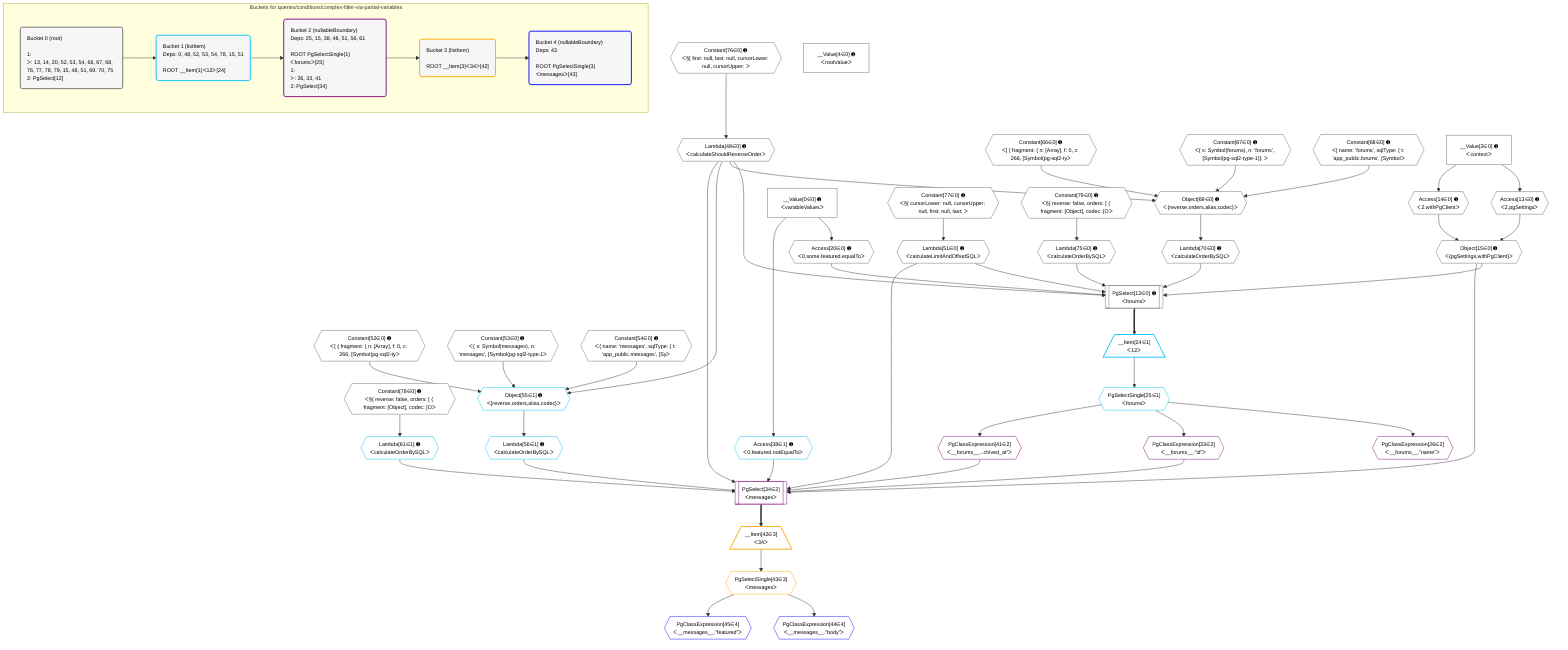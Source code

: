 %%{init: {'themeVariables': { 'fontSize': '12px'}}}%%
graph TD
    classDef path fill:#eee,stroke:#000,color:#000
    classDef plan fill:#fff,stroke-width:1px,color:#000
    classDef itemplan fill:#fff,stroke-width:2px,color:#000
    classDef unbatchedplan fill:#dff,stroke-width:1px,color:#000
    classDef sideeffectplan fill:#fcc,stroke-width:2px,color:#000
    classDef bucket fill:#f6f6f6,color:#000,stroke-width:2px,text-align:left


    %% plan dependencies
    PgSelect12[["PgSelect[12∈0] ➊<br />ᐸforumsᐳ"]]:::plan
    Object15{{"Object[15∈0] ➊<br />ᐸ{pgSettings,withPgClient}ᐳ"}}:::plan
    Access20{{"Access[20∈0] ➊<br />ᐸ0.some.featured.equalToᐳ"}}:::plan
    Lambda48{{"Lambda[48∈0] ➊<br />ᐸcalculateShouldReverseOrderᐳ"}}:::plan
    Lambda51{{"Lambda[51∈0] ➊<br />ᐸcalculateLimitAndOffsetSQLᐳ"}}:::plan
    Lambda70{{"Lambda[70∈0] ➊<br />ᐸcalculateOrderBySQLᐳ"}}:::plan
    Lambda75{{"Lambda[75∈0] ➊<br />ᐸcalculateOrderBySQLᐳ"}}:::plan
    Object15 & Access20 & Lambda48 & Lambda51 & Lambda70 & Lambda75 --> PgSelect12
    Object69{{"Object[69∈0] ➊<br />ᐸ{reverse,orders,alias,codec}ᐳ"}}:::plan
    Constant66{{"Constant[66∈0] ➊<br />ᐸ[ { fragment: { n: [Array], f: 0, c: 266, [Symbol(pg-sql2-tyᐳ"}}:::plan
    Constant67{{"Constant[67∈0] ➊<br />ᐸ{ s: Symbol(forums), n: 'forums', [Symbol(pg-sql2-type-1)]: ᐳ"}}:::plan
    Constant68{{"Constant[68∈0] ➊<br />ᐸ{ name: 'forums', sqlType: { t: 'app_public.forums', [Symbolᐳ"}}:::plan
    Lambda48 & Constant66 & Constant67 & Constant68 --> Object69
    Access13{{"Access[13∈0] ➊<br />ᐸ2.pgSettingsᐳ"}}:::plan
    Access14{{"Access[14∈0] ➊<br />ᐸ2.withPgClientᐳ"}}:::plan
    Access13 & Access14 --> Object15
    __Value2["__Value[2∈0] ➊<br />ᐸcontextᐳ"]:::plan
    __Value2 --> Access13
    __Value2 --> Access14
    __Value0["__Value[0∈0] ➊<br />ᐸvariableValuesᐳ"]:::plan
    __Value0 --> Access20
    Constant76{{"Constant[76∈0] ➊<br />ᐸ§{ first: null, last: null, cursorLower: null, cursorUpper: ᐳ"}}:::plan
    Constant76 --> Lambda48
    Constant77{{"Constant[77∈0] ➊<br />ᐸ§{ cursorLower: null, cursorUpper: null, first: null, last: ᐳ"}}:::plan
    Constant77 --> Lambda51
    Object69 --> Lambda70
    Constant79{{"Constant[79∈0] ➊<br />ᐸ§{ reverse: false, orders: [ { fragment: [Object], codec: [Oᐳ"}}:::plan
    Constant79 --> Lambda75
    __Value4["__Value[4∈0] ➊<br />ᐸrootValueᐳ"]:::plan
    Constant52{{"Constant[52∈0] ➊<br />ᐸ[ { fragment: { n: [Array], f: 0, c: 266, [Symbol(pg-sql2-tyᐳ"}}:::plan
    Constant53{{"Constant[53∈0] ➊<br />ᐸ{ s: Symbol(messages), n: 'messages', [Symbol(pg-sql2-type-1ᐳ"}}:::plan
    Constant54{{"Constant[54∈0] ➊<br />ᐸ{ name: 'messages', sqlType: { t: 'app_public.messages', [Syᐳ"}}:::plan
    Constant78{{"Constant[78∈0] ➊<br />ᐸ§{ reverse: false, orders: [ { fragment: [Object], codec: [Oᐳ"}}:::plan
    Object55{{"Object[55∈1] ➊<br />ᐸ{reverse,orders,alias,codec}ᐳ"}}:::plan
    Lambda48 & Constant52 & Constant53 & Constant54 --> Object55
    __Item24[/"__Item[24∈1]<br />ᐸ12ᐳ"\]:::itemplan
    PgSelect12 ==> __Item24
    PgSelectSingle25{{"PgSelectSingle[25∈1]<br />ᐸforumsᐳ"}}:::plan
    __Item24 --> PgSelectSingle25
    Access38{{"Access[38∈1] ➊<br />ᐸ0.featured.notEqualToᐳ"}}:::plan
    __Value0 --> Access38
    Lambda56{{"Lambda[56∈1] ➊<br />ᐸcalculateOrderBySQLᐳ"}}:::plan
    Object55 --> Lambda56
    Lambda61{{"Lambda[61∈1] ➊<br />ᐸcalculateOrderBySQLᐳ"}}:::plan
    Constant78 --> Lambda61
    PgSelect34[["PgSelect[34∈2]<br />ᐸmessagesᐳ"]]:::plan
    PgClassExpression33{{"PgClassExpression[33∈2]<br />ᐸ__forums__.”id”ᐳ"}}:::plan
    PgClassExpression41{{"PgClassExpression[41∈2]<br />ᐸ__forums__...chived_at”ᐳ"}}:::plan
    Object15 & PgClassExpression33 & Access38 & PgClassExpression41 & Lambda48 & Lambda51 & Lambda56 & Lambda61 --> PgSelect34
    PgClassExpression26{{"PgClassExpression[26∈2]<br />ᐸ__forums__.”name”ᐳ"}}:::plan
    PgSelectSingle25 --> PgClassExpression26
    PgSelectSingle25 --> PgClassExpression33
    PgSelectSingle25 --> PgClassExpression41
    __Item42[/"__Item[42∈3]<br />ᐸ34ᐳ"\]:::itemplan
    PgSelect34 ==> __Item42
    PgSelectSingle43{{"PgSelectSingle[43∈3]<br />ᐸmessagesᐳ"}}:::plan
    __Item42 --> PgSelectSingle43
    PgClassExpression44{{"PgClassExpression[44∈4]<br />ᐸ__messages__.”body”ᐳ"}}:::plan
    PgSelectSingle43 --> PgClassExpression44
    PgClassExpression45{{"PgClassExpression[45∈4]<br />ᐸ__messages__.”featured”ᐳ"}}:::plan
    PgSelectSingle43 --> PgClassExpression45

    %% define steps

    subgraph "Buckets for queries/conditions/complex-filter-via-partial-variables"
    Bucket0("Bucket 0 (root)<br /><br />1: <br />ᐳ: 13, 14, 20, 52, 53, 54, 66, 67, 68, 76, 77, 78, 79, 15, 48, 51, 69, 70, 75<br />2: PgSelect[12]"):::bucket
    classDef bucket0 stroke:#696969
    class Bucket0,__Value0,__Value2,__Value4,PgSelect12,Access13,Access14,Object15,Access20,Lambda48,Lambda51,Constant52,Constant53,Constant54,Constant66,Constant67,Constant68,Object69,Lambda70,Lambda75,Constant76,Constant77,Constant78,Constant79 bucket0
    Bucket1("Bucket 1 (listItem)<br />Deps: 0, 48, 52, 53, 54, 78, 15, 51<br /><br />ROOT __Item{1}ᐸ12ᐳ[24]"):::bucket
    classDef bucket1 stroke:#00bfff
    class Bucket1,__Item24,PgSelectSingle25,Access38,Object55,Lambda56,Lambda61 bucket1
    Bucket2("Bucket 2 (nullableBoundary)<br />Deps: 25, 15, 38, 48, 51, 56, 61<br /><br />ROOT PgSelectSingle{1}ᐸforumsᐳ[25]<br />1: <br />ᐳ: 26, 33, 41<br />2: PgSelect[34]"):::bucket
    classDef bucket2 stroke:#7f007f
    class Bucket2,PgClassExpression26,PgClassExpression33,PgSelect34,PgClassExpression41 bucket2
    Bucket3("Bucket 3 (listItem)<br /><br />ROOT __Item{3}ᐸ34ᐳ[42]"):::bucket
    classDef bucket3 stroke:#ffa500
    class Bucket3,__Item42,PgSelectSingle43 bucket3
    Bucket4("Bucket 4 (nullableBoundary)<br />Deps: 43<br /><br />ROOT PgSelectSingle{3}ᐸmessagesᐳ[43]"):::bucket
    classDef bucket4 stroke:#0000ff
    class Bucket4,PgClassExpression44,PgClassExpression45 bucket4
    Bucket0 --> Bucket1
    Bucket1 --> Bucket2
    Bucket2 --> Bucket3
    Bucket3 --> Bucket4
    end